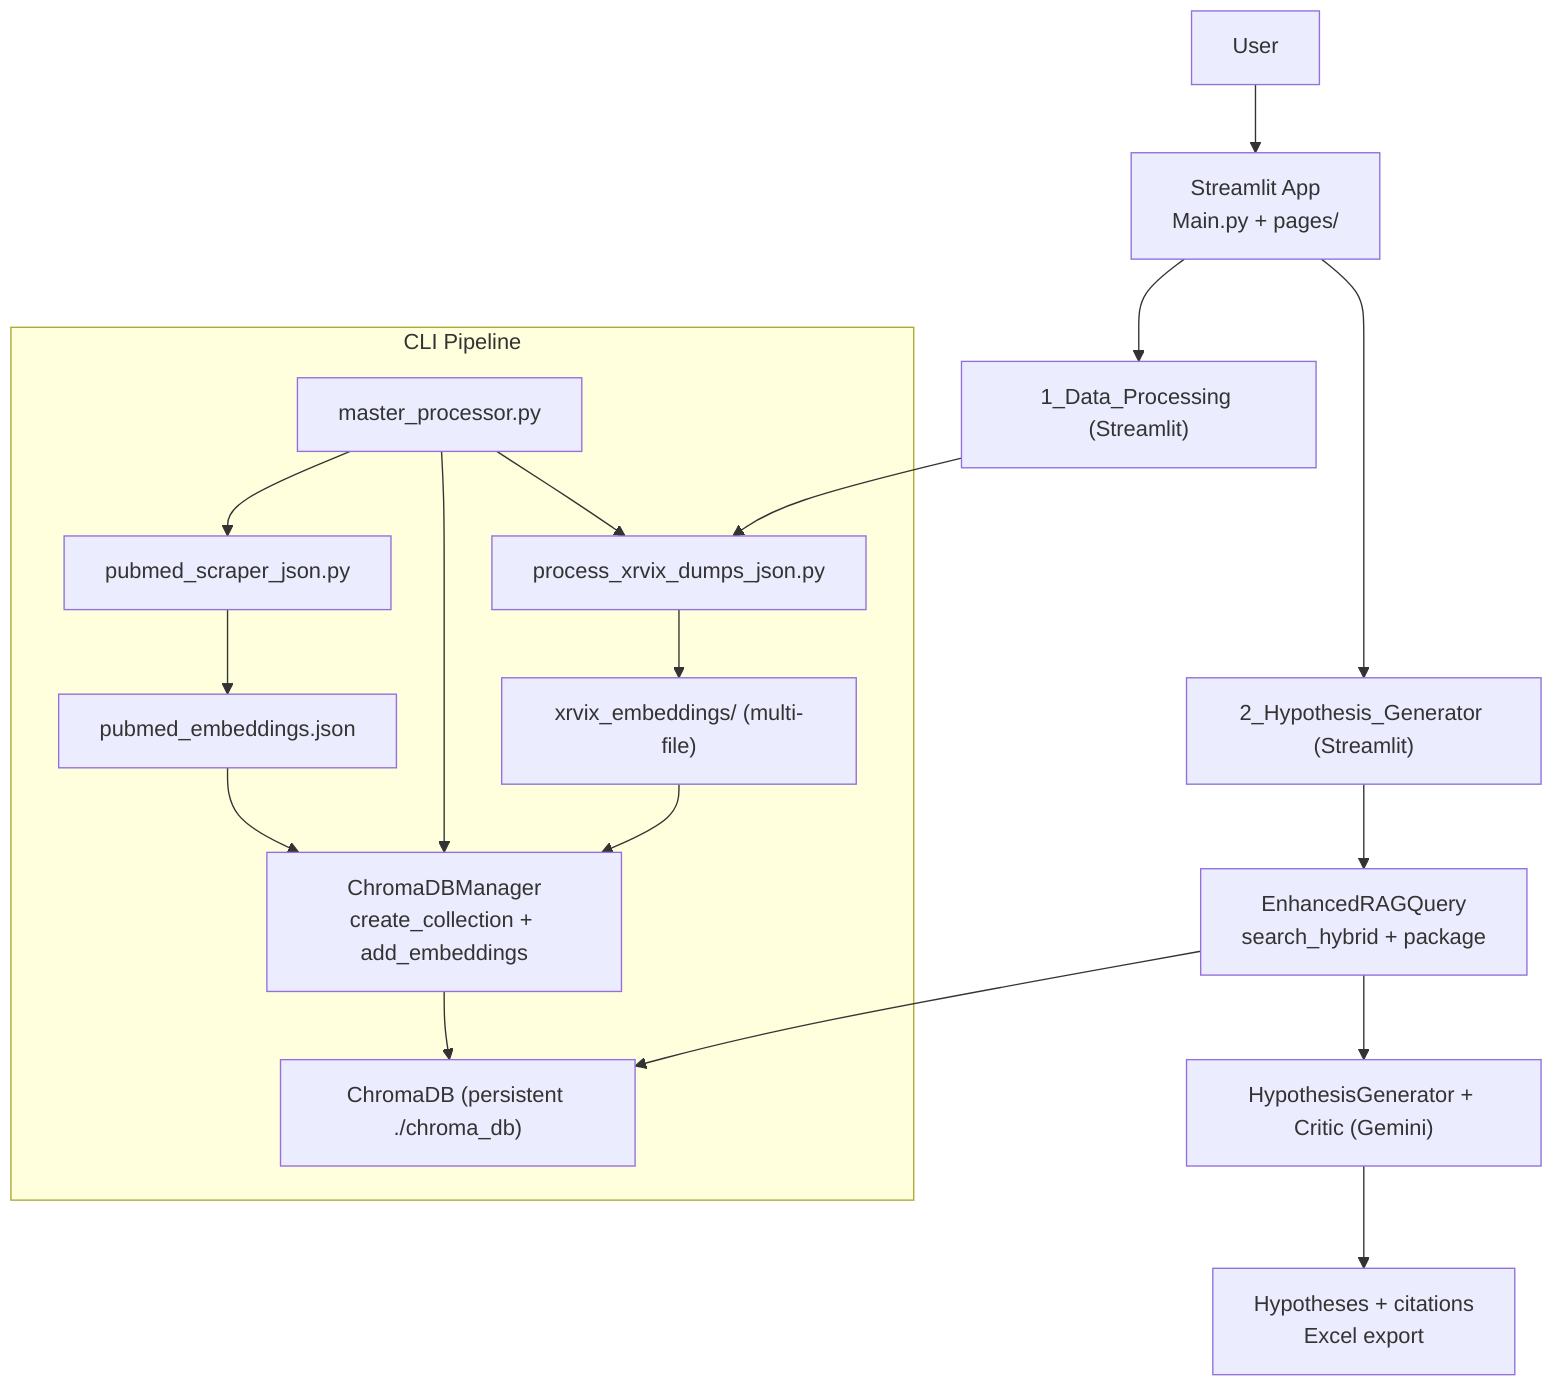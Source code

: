 graph TD
  U["User"] --> S["Streamlit App<br/>Main.py + pages/"]
  S --> DP["1_Data_Processing (Streamlit)"]
  DP --> PX["process_xrvix_dumps_json.py"]
  PX --> XE["xrvix_embeddings/ (multi-file)"]
  S --> HG["2_Hypothesis_Generator (Streamlit)"]
  HG --> RAG["EnhancedRAGQuery<br/>search_hybrid + package"]
  RAG --> DB["ChromaDB (persistent ./chroma_db)"]
  RAG --> GC["HypothesisGenerator + Critic (Gemini)"]
  GC --> OUT["Hypotheses + citations<br/>Excel export"]

  subgraph CLI Pipeline
    MP["master_processor.py"] --> PS["pubmed_scraper_json.py"]
    PS --> PE["pubmed_embeddings.json"]
    MP --> CM["ChromaDBManager<br/>create_collection + add_embeddings"]
    CM --> DB
    MP --> PX
    XE --> CM
    PE --> CM
  end